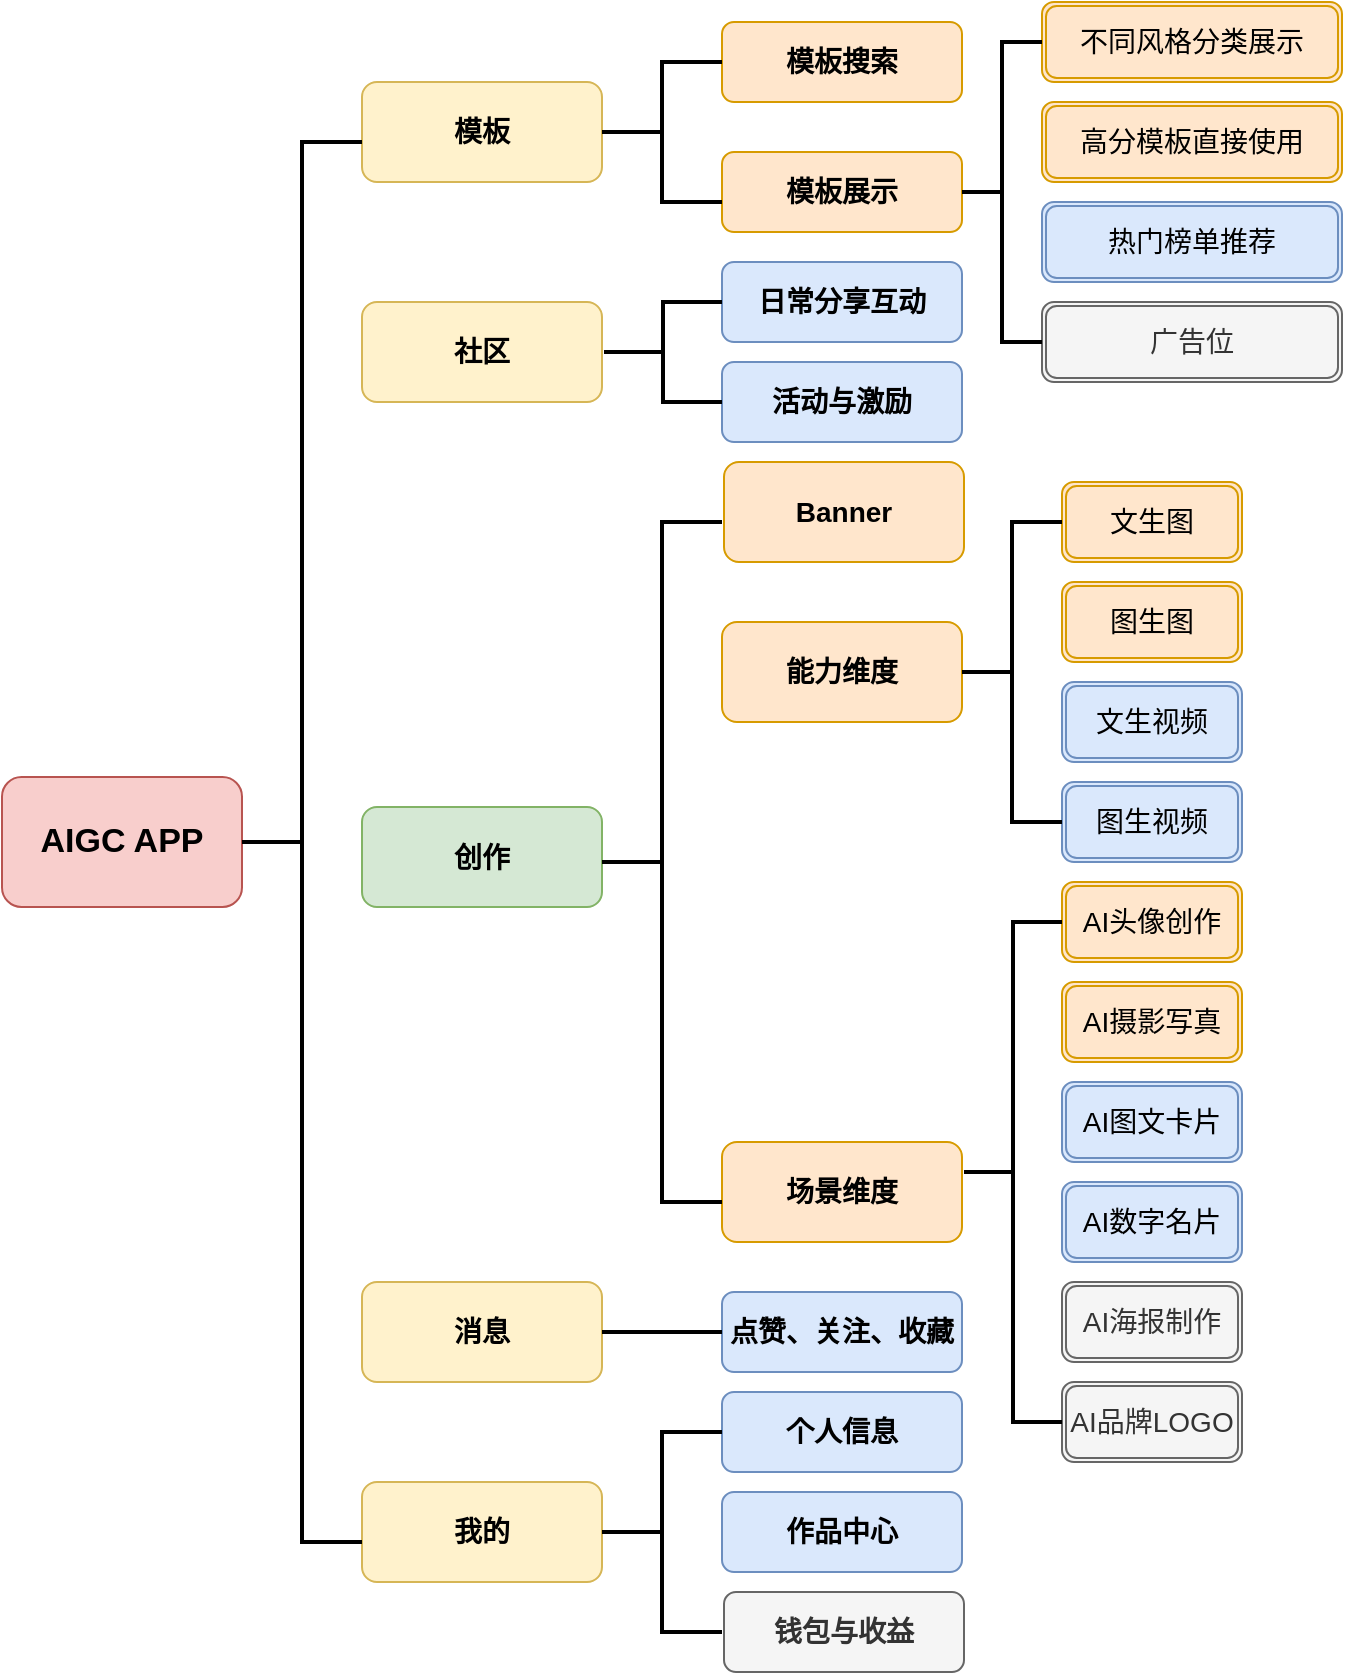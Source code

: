 <mxfile version="21.6.8" type="github">
  <diagram name="第 1 页" id="UBhjQcB6MBbs2U8rjqs7">
    <mxGraphModel dx="1426" dy="747" grid="1" gridSize="10" guides="1" tooltips="1" connect="1" arrows="1" fold="1" page="1" pageScale="1" pageWidth="827" pageHeight="1169" math="0" shadow="0">
      <root>
        <mxCell id="0" />
        <mxCell id="1" parent="0" />
        <mxCell id="a5pZo0Y40kr6tsZPDZj4-1" value="&lt;b&gt;&lt;font style=&quot;font-size: 17px;&quot;&gt;AIGC APP&lt;/font&gt;&lt;/b&gt;" style="rounded=1;whiteSpace=wrap;html=1;fillColor=#f8cecc;strokeColor=#b85450;" vertex="1" parent="1">
          <mxGeometry x="40" y="517.5" width="120" height="65" as="geometry" />
        </mxCell>
        <mxCell id="a5pZo0Y40kr6tsZPDZj4-6" value="&lt;b&gt;&lt;font style=&quot;font-size: 14px;&quot;&gt;创作&lt;/font&gt;&lt;/b&gt;" style="rounded=1;whiteSpace=wrap;html=1;fillColor=#d5e8d4;strokeColor=#82b366;" vertex="1" parent="1">
          <mxGeometry x="220" y="532.5" width="120" height="50" as="geometry" />
        </mxCell>
        <mxCell id="a5pZo0Y40kr6tsZPDZj4-7" value="&lt;b&gt;&lt;font style=&quot;font-size: 14px;&quot;&gt;社区&lt;/font&gt;&lt;/b&gt;" style="rounded=1;whiteSpace=wrap;html=1;fillColor=#fff2cc;strokeColor=#d6b656;" vertex="1" parent="1">
          <mxGeometry x="220" y="280" width="120" height="50" as="geometry" />
        </mxCell>
        <mxCell id="a5pZo0Y40kr6tsZPDZj4-8" value="&lt;b&gt;&lt;font style=&quot;font-size: 14px;&quot;&gt;模板&lt;/font&gt;&lt;/b&gt;" style="rounded=1;whiteSpace=wrap;html=1;fillColor=#fff2cc;strokeColor=#d6b656;" vertex="1" parent="1">
          <mxGeometry x="220" y="170" width="120" height="50" as="geometry" />
        </mxCell>
        <mxCell id="a5pZo0Y40kr6tsZPDZj4-9" value="&lt;span&gt;&lt;font style=&quot;font-size: 14px;&quot;&gt;消息&lt;/font&gt;&lt;/span&gt;" style="rounded=1;whiteSpace=wrap;html=1;fillColor=#fff2cc;strokeColor=#d6b656;fontStyle=1" vertex="1" parent="1">
          <mxGeometry x="220" y="770" width="120" height="50" as="geometry" />
        </mxCell>
        <mxCell id="a5pZo0Y40kr6tsZPDZj4-11" value="&lt;span style=&quot;font-size: 14px;&quot;&gt;&lt;b&gt;Banner&lt;/b&gt;&lt;/span&gt;" style="rounded=1;whiteSpace=wrap;html=1;fillColor=#ffe6cc;strokeColor=#d79b00;" vertex="1" parent="1">
          <mxGeometry x="401" y="360" width="120" height="50" as="geometry" />
        </mxCell>
        <mxCell id="a5pZo0Y40kr6tsZPDZj4-13" value="&lt;span style=&quot;font-size: 14px;&quot;&gt;&lt;b&gt;能力维度&lt;/b&gt;&lt;/span&gt;" style="rounded=1;whiteSpace=wrap;html=1;fillColor=#ffe6cc;strokeColor=#d79b00;" vertex="1" parent="1">
          <mxGeometry x="400" y="440" width="120" height="50" as="geometry" />
        </mxCell>
        <mxCell id="a5pZo0Y40kr6tsZPDZj4-14" value="&lt;span style=&quot;font-size: 14px;&quot;&gt;&lt;b&gt;场景维度&lt;/b&gt;&lt;/span&gt;" style="rounded=1;whiteSpace=wrap;html=1;fillColor=#ffe6cc;strokeColor=#d79b00;" vertex="1" parent="1">
          <mxGeometry x="400" y="700" width="120" height="50" as="geometry" />
        </mxCell>
        <mxCell id="a5pZo0Y40kr6tsZPDZj4-23" value="&lt;font style=&quot;font-size: 14px;&quot;&gt;文生图&lt;/font&gt;" style="shape=ext;double=1;rounded=1;whiteSpace=wrap;html=1;fillColor=#ffe6cc;strokeColor=#d79b00;" vertex="1" parent="1">
          <mxGeometry x="570" y="370" width="90" height="40" as="geometry" />
        </mxCell>
        <mxCell id="a5pZo0Y40kr6tsZPDZj4-24" value="&lt;font style=&quot;font-size: 14px;&quot;&gt;图生图&lt;/font&gt;" style="shape=ext;double=1;rounded=1;whiteSpace=wrap;html=1;fillColor=#ffe6cc;strokeColor=#d79b00;" vertex="1" parent="1">
          <mxGeometry x="570" y="420" width="90" height="40" as="geometry" />
        </mxCell>
        <mxCell id="a5pZo0Y40kr6tsZPDZj4-25" value="&lt;font style=&quot;font-size: 14px;&quot;&gt;文生视频&lt;/font&gt;" style="shape=ext;double=1;rounded=1;whiteSpace=wrap;html=1;fillColor=#dae8fc;strokeColor=#6c8ebf;" vertex="1" parent="1">
          <mxGeometry x="570" y="470" width="90" height="40" as="geometry" />
        </mxCell>
        <mxCell id="a5pZo0Y40kr6tsZPDZj4-26" value="&lt;font style=&quot;font-size: 14px;&quot;&gt;图生视频&lt;/font&gt;" style="shape=ext;double=1;rounded=1;whiteSpace=wrap;html=1;fillColor=#dae8fc;strokeColor=#6c8ebf;" vertex="1" parent="1">
          <mxGeometry x="570" y="520" width="90" height="40" as="geometry" />
        </mxCell>
        <mxCell id="a5pZo0Y40kr6tsZPDZj4-30" value="" style="strokeWidth=2;html=1;shape=mxgraph.flowchart.annotation_2;align=left;labelPosition=right;pointerEvents=1;" vertex="1" parent="1">
          <mxGeometry x="520" y="390" width="50" height="150" as="geometry" />
        </mxCell>
        <mxCell id="a5pZo0Y40kr6tsZPDZj4-31" value="&lt;font style=&quot;font-size: 14px;&quot;&gt;AI头像创作&lt;/font&gt;" style="shape=ext;double=1;rounded=1;whiteSpace=wrap;html=1;fillColor=#ffe6cc;strokeColor=#d79b00;" vertex="1" parent="1">
          <mxGeometry x="570" y="570" width="90" height="40" as="geometry" />
        </mxCell>
        <mxCell id="a5pZo0Y40kr6tsZPDZj4-32" value="&lt;font style=&quot;font-size: 14px;&quot;&gt;AI摄影写真&lt;/font&gt;" style="shape=ext;double=1;rounded=1;whiteSpace=wrap;html=1;fillColor=#ffe6cc;strokeColor=#d79b00;" vertex="1" parent="1">
          <mxGeometry x="570" y="620" width="90" height="40" as="geometry" />
        </mxCell>
        <mxCell id="a5pZo0Y40kr6tsZPDZj4-33" value="&lt;font style=&quot;font-size: 14px;&quot;&gt;AI图文卡片&lt;/font&gt;" style="shape=ext;double=1;rounded=1;whiteSpace=wrap;html=1;fillColor=#dae8fc;strokeColor=#6c8ebf;" vertex="1" parent="1">
          <mxGeometry x="570" y="670" width="90" height="40" as="geometry" />
        </mxCell>
        <mxCell id="a5pZo0Y40kr6tsZPDZj4-34" value="&lt;font style=&quot;font-size: 14px;&quot;&gt;AI海报制作&lt;/font&gt;" style="shape=ext;double=1;rounded=1;whiteSpace=wrap;html=1;fillColor=#f5f5f5;strokeColor=#666666;fontColor=#333333;" vertex="1" parent="1">
          <mxGeometry x="570" y="770" width="90" height="40" as="geometry" />
        </mxCell>
        <mxCell id="a5pZo0Y40kr6tsZPDZj4-35" value="&lt;font style=&quot;font-size: 14px;&quot;&gt;AI数字名片&lt;/font&gt;" style="shape=ext;double=1;rounded=1;whiteSpace=wrap;html=1;fillColor=#dae8fc;strokeColor=#6c8ebf;" vertex="1" parent="1">
          <mxGeometry x="570" y="720" width="90" height="40" as="geometry" />
        </mxCell>
        <mxCell id="a5pZo0Y40kr6tsZPDZj4-36" value="&lt;font style=&quot;font-size: 14px;&quot;&gt;AI品牌LOGO&lt;/font&gt;" style="shape=ext;double=1;rounded=1;whiteSpace=wrap;html=1;fillColor=#f5f5f5;strokeColor=#666666;fontColor=#333333;" vertex="1" parent="1">
          <mxGeometry x="570" y="820" width="90" height="40" as="geometry" />
        </mxCell>
        <mxCell id="a5pZo0Y40kr6tsZPDZj4-37" value="" style="strokeWidth=2;html=1;shape=mxgraph.flowchart.annotation_2;align=left;labelPosition=right;pointerEvents=1;" vertex="1" parent="1">
          <mxGeometry x="521" y="590" width="49" height="250" as="geometry" />
        </mxCell>
        <mxCell id="a5pZo0Y40kr6tsZPDZj4-49" value="" style="strokeWidth=2;html=1;shape=mxgraph.flowchart.annotation_2;align=left;labelPosition=right;pointerEvents=1;" vertex="1" parent="1">
          <mxGeometry x="340" y="390" width="60" height="340" as="geometry" />
        </mxCell>
        <mxCell id="a5pZo0Y40kr6tsZPDZj4-52" value="&lt;span style=&quot;font-size: 14px;&quot;&gt;&lt;b&gt;模板展示&lt;/b&gt;&lt;/span&gt;" style="rounded=1;whiteSpace=wrap;html=1;fillColor=#ffe6cc;strokeColor=#d79b00;" vertex="1" parent="1">
          <mxGeometry x="400" y="205" width="120" height="40" as="geometry" />
        </mxCell>
        <mxCell id="a5pZo0Y40kr6tsZPDZj4-54" value="&lt;font style=&quot;font-size: 14px;&quot;&gt;不同风格分类展示&lt;/font&gt;" style="shape=ext;double=1;rounded=1;whiteSpace=wrap;html=1;fillColor=#ffe6cc;strokeColor=#d79b00;" vertex="1" parent="1">
          <mxGeometry x="560" y="130" width="150" height="40" as="geometry" />
        </mxCell>
        <mxCell id="a5pZo0Y40kr6tsZPDZj4-55" value="&lt;font style=&quot;font-size: 14px;&quot;&gt;热门榜单推荐&lt;/font&gt;" style="shape=ext;double=1;rounded=1;whiteSpace=wrap;html=1;fillColor=#dae8fc;strokeColor=#6c8ebf;" vertex="1" parent="1">
          <mxGeometry x="560" y="230" width="150" height="40" as="geometry" />
        </mxCell>
        <mxCell id="a5pZo0Y40kr6tsZPDZj4-56" value="&lt;font style=&quot;font-size: 14px;&quot;&gt;高分模板直接使用&lt;/font&gt;" style="shape=ext;double=1;rounded=1;whiteSpace=wrap;html=1;fillColor=#ffe6cc;strokeColor=#d79b00;" vertex="1" parent="1">
          <mxGeometry x="560" y="180" width="150" height="40" as="geometry" />
        </mxCell>
        <mxCell id="a5pZo0Y40kr6tsZPDZj4-57" value="&lt;font style=&quot;font-size: 14px;&quot;&gt;广告位&lt;/font&gt;" style="shape=ext;double=1;rounded=1;whiteSpace=wrap;html=1;fillColor=#f5f5f5;strokeColor=#666666;fontColor=#333333;" vertex="1" parent="1">
          <mxGeometry x="560" y="280" width="150" height="40" as="geometry" />
        </mxCell>
        <mxCell id="a5pZo0Y40kr6tsZPDZj4-59" value="&lt;span style=&quot;font-size: 14px;&quot;&gt;&lt;b&gt;模板搜索&lt;/b&gt;&lt;/span&gt;" style="rounded=1;whiteSpace=wrap;html=1;fillColor=#ffe6cc;strokeColor=#d79b00;" vertex="1" parent="1">
          <mxGeometry x="400" y="140" width="120" height="40" as="geometry" />
        </mxCell>
        <mxCell id="a5pZo0Y40kr6tsZPDZj4-60" value="&lt;span style=&quot;font-size: 14px;&quot;&gt;&lt;b&gt;日常分享互动&lt;/b&gt;&lt;/span&gt;" style="rounded=1;whiteSpace=wrap;html=1;fillColor=#dae8fc;strokeColor=#6c8ebf;" vertex="1" parent="1">
          <mxGeometry x="400" y="260" width="120" height="40" as="geometry" />
        </mxCell>
        <mxCell id="a5pZo0Y40kr6tsZPDZj4-61" value="&lt;span style=&quot;font-size: 14px;&quot;&gt;&lt;b&gt;活动与激励&lt;/b&gt;&lt;/span&gt;" style="rounded=1;whiteSpace=wrap;html=1;fillColor=#dae8fc;strokeColor=#6c8ebf;" vertex="1" parent="1">
          <mxGeometry x="400" y="310" width="120" height="40" as="geometry" />
        </mxCell>
        <mxCell id="a5pZo0Y40kr6tsZPDZj4-62" value="" style="strokeWidth=2;html=1;shape=mxgraph.flowchart.annotation_2;align=left;labelPosition=right;pointerEvents=1;" vertex="1" parent="1">
          <mxGeometry x="340" y="160" width="60" height="70" as="geometry" />
        </mxCell>
        <mxCell id="a5pZo0Y40kr6tsZPDZj4-64" value="" style="strokeWidth=2;html=1;shape=mxgraph.flowchart.annotation_2;align=left;labelPosition=right;pointerEvents=1;" vertex="1" parent="1">
          <mxGeometry x="341" y="280" width="59" height="50" as="geometry" />
        </mxCell>
        <mxCell id="a5pZo0Y40kr6tsZPDZj4-65" value="&lt;span style=&quot;font-size: 14px;&quot;&gt;&lt;b&gt;点赞、关注、收藏&lt;/b&gt;&lt;/span&gt;" style="rounded=1;whiteSpace=wrap;html=1;fillColor=#dae8fc;strokeColor=#6c8ebf;" vertex="1" parent="1">
          <mxGeometry x="400" y="775" width="120" height="40" as="geometry" />
        </mxCell>
        <mxCell id="a5pZo0Y40kr6tsZPDZj4-70" value="" style="strokeWidth=2;html=1;shape=mxgraph.flowchart.annotation_2;align=left;labelPosition=right;pointerEvents=1;" vertex="1" parent="1">
          <mxGeometry x="520" y="150" width="40" height="150" as="geometry" />
        </mxCell>
        <mxCell id="a5pZo0Y40kr6tsZPDZj4-71" value="&lt;span style=&quot;font-size: 14px;&quot;&gt;&lt;b&gt;个人信息&lt;/b&gt;&lt;/span&gt;" style="rounded=1;whiteSpace=wrap;html=1;fillColor=#dae8fc;strokeColor=#6c8ebf;" vertex="1" parent="1">
          <mxGeometry x="400" y="825" width="120" height="40" as="geometry" />
        </mxCell>
        <mxCell id="a5pZo0Y40kr6tsZPDZj4-72" value="&lt;span style=&quot;font-size: 14px;&quot;&gt;&lt;b&gt;作品中心&lt;/b&gt;&lt;/span&gt;" style="rounded=1;whiteSpace=wrap;html=1;fillColor=#dae8fc;strokeColor=#6c8ebf;" vertex="1" parent="1">
          <mxGeometry x="400" y="875" width="120" height="40" as="geometry" />
        </mxCell>
        <mxCell id="a5pZo0Y40kr6tsZPDZj4-73" value="&lt;span style=&quot;font-size: 14px;&quot;&gt;&lt;b&gt;钱包与收益&lt;/b&gt;&lt;/span&gt;" style="rounded=1;whiteSpace=wrap;html=1;fillColor=#f5f5f5;strokeColor=#666666;fontColor=#333333;" vertex="1" parent="1">
          <mxGeometry x="401" y="925" width="120" height="40" as="geometry" />
        </mxCell>
        <mxCell id="a5pZo0Y40kr6tsZPDZj4-75" value="&lt;b&gt;&lt;font style=&quot;font-size: 14px;&quot;&gt;我的&lt;/font&gt;&lt;/b&gt;" style="rounded=1;whiteSpace=wrap;html=1;fillColor=#fff2cc;strokeColor=#d6b656;" vertex="1" parent="1">
          <mxGeometry x="220" y="870" width="120" height="50" as="geometry" />
        </mxCell>
        <mxCell id="a5pZo0Y40kr6tsZPDZj4-77" value="" style="strokeWidth=2;html=1;shape=mxgraph.flowchart.annotation_2;align=left;labelPosition=right;pointerEvents=1;" vertex="1" parent="1">
          <mxGeometry x="340" y="845" width="60" height="100" as="geometry" />
        </mxCell>
        <mxCell id="a5pZo0Y40kr6tsZPDZj4-78" value="" style="line;strokeWidth=2;html=1;" vertex="1" parent="1">
          <mxGeometry x="340" y="790" width="60" height="10" as="geometry" />
        </mxCell>
        <mxCell id="a5pZo0Y40kr6tsZPDZj4-82" value="" style="strokeWidth=2;html=1;shape=mxgraph.flowchart.annotation_2;align=left;labelPosition=right;pointerEvents=1;" vertex="1" parent="1">
          <mxGeometry x="160" y="200" width="60" height="700" as="geometry" />
        </mxCell>
      </root>
    </mxGraphModel>
  </diagram>
</mxfile>
